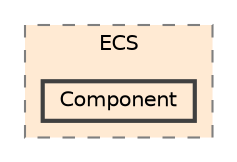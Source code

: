 digraph "R-Type/Engine/ECS/Component"
{
 // LATEX_PDF_SIZE
  bgcolor="transparent";
  edge [fontname=Helvetica,fontsize=10,labelfontname=Helvetica,labelfontsize=10];
  node [fontname=Helvetica,fontsize=10,shape=box,height=0.2,width=0.4];
  compound=true
  subgraph clusterdir_a7793a2d5ce20173a47e3c5d4033a58c {
    graph [ bgcolor="#ffead3", pencolor="grey50", label="ECS", fontname=Helvetica,fontsize=10 style="filled,dashed", URL="dir_a7793a2d5ce20173a47e3c5d4033a58c.html",tooltip=""]
  dir_021599018e266890d8f1774a2d1ccd08 [label="Component", fillcolor="#ffead3", color="grey25", style="filled,bold", URL="dir_021599018e266890d8f1774a2d1ccd08.html",tooltip=""];
  }
}
